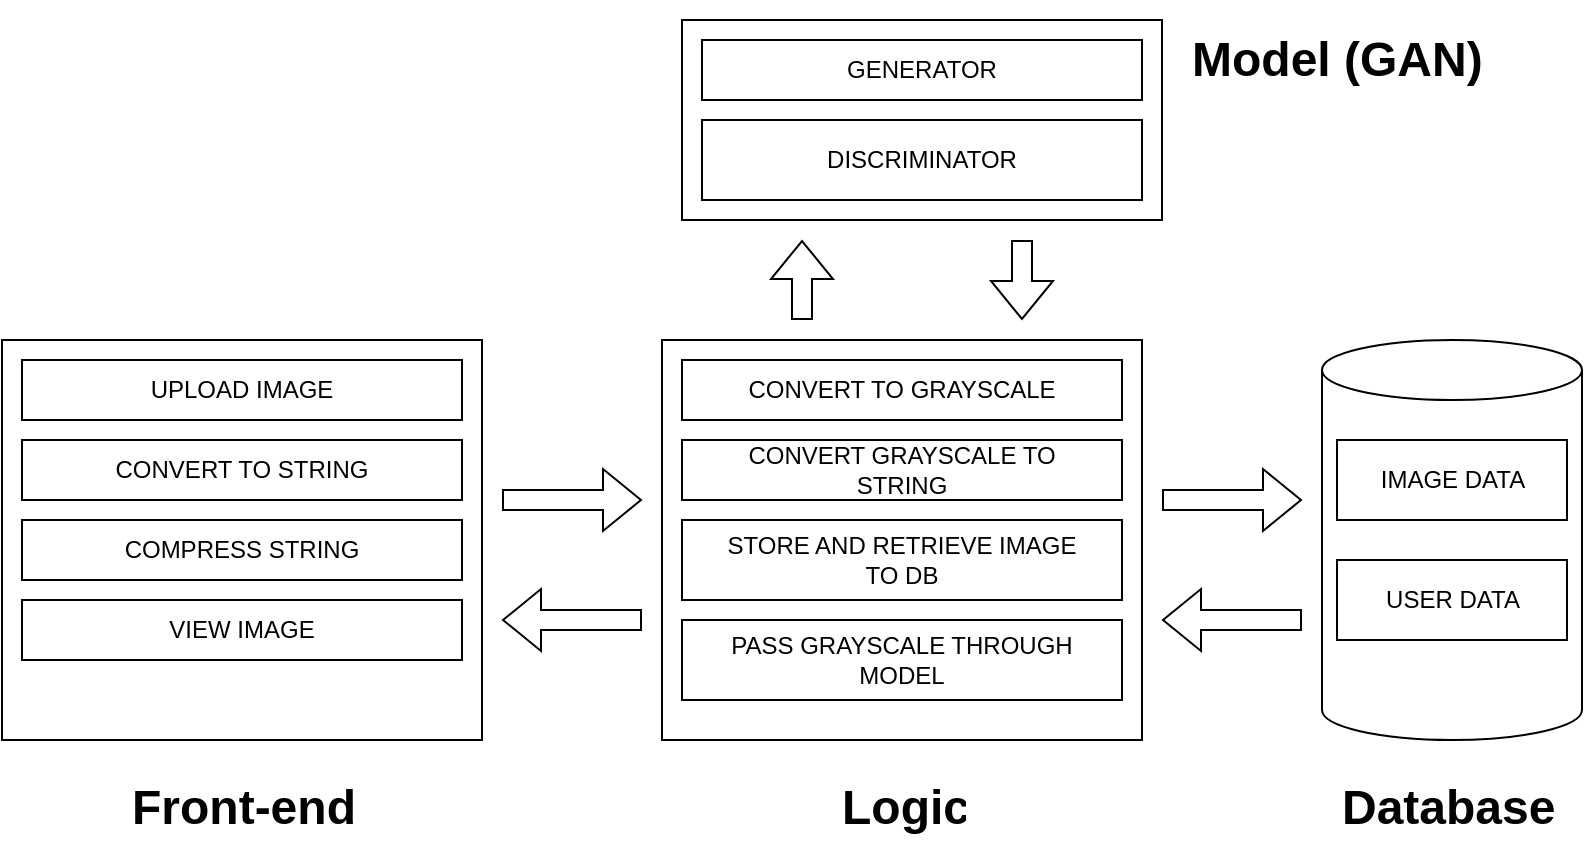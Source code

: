 <mxfile version="21.2.1" type="github">
  <diagram name="Page-1" id="XmZhTmgTyoUgcUrgXPM3">
    <mxGraphModel dx="1257" dy="564" grid="1" gridSize="10" guides="1" tooltips="1" connect="1" arrows="1" fold="1" page="1" pageScale="1" pageWidth="1169" pageHeight="827" background="#ffffff" math="0" shadow="0">
      <root>
        <mxCell id="0" />
        <mxCell id="1" parent="0" />
        <mxCell id="2kASQM_y_QEqEqbO0Nvf-1" value="" style="rounded=0;whiteSpace=wrap;html=1;spacing=21;fontFamily=Helvetica;" parent="1" vertex="1">
          <mxGeometry x="60" y="200" width="240" height="200" as="geometry" />
        </mxCell>
        <mxCell id="2kASQM_y_QEqEqbO0Nvf-2" value="" style="rounded=0;whiteSpace=wrap;html=1;spacing=21;fontFamily=Helvetica;" parent="1" vertex="1">
          <mxGeometry x="390" y="200" width="240" height="200" as="geometry" />
        </mxCell>
        <mxCell id="2kASQM_y_QEqEqbO0Nvf-3" value="" style="rounded=0;whiteSpace=wrap;html=1;spacing=21;fontFamily=Helvetica;" parent="1" vertex="1">
          <mxGeometry x="400" y="40" width="240" height="100" as="geometry" />
        </mxCell>
        <mxCell id="2kASQM_y_QEqEqbO0Nvf-4" value="" style="shape=cylinder3;whiteSpace=wrap;html=1;boundedLbl=1;backgroundOutline=1;size=15;spacing=21;fontFamily=Helvetica;" parent="1" vertex="1">
          <mxGeometry x="720" y="200" width="130" height="200" as="geometry" />
        </mxCell>
        <mxCell id="2kASQM_y_QEqEqbO0Nvf-5" value="" style="shape=flexArrow;endArrow=classic;html=1;rounded=0;spacing=21;fontFamily=Helvetica;" parent="1" edge="1">
          <mxGeometry width="50" height="50" relative="1" as="geometry">
            <mxPoint x="310" y="280" as="sourcePoint" />
            <mxPoint x="380" y="280" as="targetPoint" />
          </mxGeometry>
        </mxCell>
        <mxCell id="2kASQM_y_QEqEqbO0Nvf-6" value="" style="shape=flexArrow;endArrow=classic;html=1;rounded=0;spacing=21;fontFamily=Helvetica;" parent="1" edge="1">
          <mxGeometry width="50" height="50" relative="1" as="geometry">
            <mxPoint x="640" y="280" as="sourcePoint" />
            <mxPoint x="710" y="280" as="targetPoint" />
          </mxGeometry>
        </mxCell>
        <mxCell id="2kASQM_y_QEqEqbO0Nvf-7" value="" style="shape=flexArrow;endArrow=classic;html=1;rounded=0;spacing=21;fontFamily=Helvetica;" parent="1" edge="1">
          <mxGeometry width="50" height="50" relative="1" as="geometry">
            <mxPoint x="380" y="340" as="sourcePoint" />
            <mxPoint x="310" y="340" as="targetPoint" />
          </mxGeometry>
        </mxCell>
        <mxCell id="2kASQM_y_QEqEqbO0Nvf-8" value="" style="shape=flexArrow;endArrow=classic;html=1;rounded=0;spacing=21;fontFamily=Helvetica;" parent="1" edge="1">
          <mxGeometry width="50" height="50" relative="1" as="geometry">
            <mxPoint x="710" y="340" as="sourcePoint" />
            <mxPoint x="640" y="340" as="targetPoint" />
          </mxGeometry>
        </mxCell>
        <mxCell id="2kASQM_y_QEqEqbO0Nvf-9" value="" style="shape=flexArrow;endArrow=classic;html=1;rounded=0;spacing=21;fontFamily=Helvetica;" parent="1" edge="1">
          <mxGeometry width="50" height="50" relative="1" as="geometry">
            <mxPoint x="460" y="190" as="sourcePoint" />
            <mxPoint x="460" y="150" as="targetPoint" />
          </mxGeometry>
        </mxCell>
        <mxCell id="2kASQM_y_QEqEqbO0Nvf-11" value="" style="shape=flexArrow;endArrow=classic;html=1;rounded=0;spacing=21;fontFamily=Helvetica;" parent="1" edge="1">
          <mxGeometry width="50" height="50" relative="1" as="geometry">
            <mxPoint x="570" y="150" as="sourcePoint" />
            <mxPoint x="570" y="190" as="targetPoint" />
          </mxGeometry>
        </mxCell>
        <mxCell id="2kASQM_y_QEqEqbO0Nvf-12" value="UPLOAD IMAGE" style="rounded=0;whiteSpace=wrap;html=1;spacing=21;fontFamily=Helvetica;" parent="1" vertex="1">
          <mxGeometry x="70" y="210" width="220" height="30" as="geometry" />
        </mxCell>
        <mxCell id="2kASQM_y_QEqEqbO0Nvf-13" value="CONVERT TO STRING" style="rounded=0;whiteSpace=wrap;html=1;spacing=21;fontFamily=Helvetica;" parent="1" vertex="1">
          <mxGeometry x="70" y="250" width="220" height="30" as="geometry" />
        </mxCell>
        <mxCell id="2kASQM_y_QEqEqbO0Nvf-14" value="COMPRESS STRING" style="rounded=0;whiteSpace=wrap;html=1;spacing=21;fontFamily=Helvetica;" parent="1" vertex="1">
          <mxGeometry x="70" y="290" width="220" height="30" as="geometry" />
        </mxCell>
        <mxCell id="2kASQM_y_QEqEqbO0Nvf-15" value="VIEW IMAGE" style="rounded=0;whiteSpace=wrap;html=1;spacing=21;fontFamily=Helvetica;" parent="1" vertex="1">
          <mxGeometry x="70" y="330" width="220" height="30" as="geometry" />
        </mxCell>
        <mxCell id="2kASQM_y_QEqEqbO0Nvf-16" value="CONVERT TO GRAYSCALE" style="rounded=0;whiteSpace=wrap;html=1;spacing=21;fontFamily=Helvetica;" parent="1" vertex="1">
          <mxGeometry x="400" y="210" width="220" height="30" as="geometry" />
        </mxCell>
        <mxCell id="2kASQM_y_QEqEqbO0Nvf-17" value="STORE AND RETRIEVE IMAGE TO DB" style="rounded=0;whiteSpace=wrap;html=1;spacing=21;fontFamily=Helvetica;" parent="1" vertex="1">
          <mxGeometry x="400" y="290" width="220" height="40" as="geometry" />
        </mxCell>
        <mxCell id="2kASQM_y_QEqEqbO0Nvf-18" value="CONVERT GRAYSCALE TO STRING" style="rounded=0;whiteSpace=wrap;html=1;spacing=21;fontFamily=Helvetica;" parent="1" vertex="1">
          <mxGeometry x="400" y="250" width="220" height="30" as="geometry" />
        </mxCell>
        <mxCell id="2kASQM_y_QEqEqbO0Nvf-20" value="PASS GRAYSCALE THROUGH MODEL" style="rounded=0;whiteSpace=wrap;html=1;spacing=21;fontFamily=Helvetica;" parent="1" vertex="1">
          <mxGeometry x="400" y="340" width="220" height="40" as="geometry" />
        </mxCell>
        <mxCell id="2kASQM_y_QEqEqbO0Nvf-21" value="IMAGE DATA" style="rounded=0;whiteSpace=wrap;html=1;fontFamily=Helvetica;" parent="1" vertex="1">
          <mxGeometry x="727.5" y="250" width="115" height="40" as="geometry" />
        </mxCell>
        <mxCell id="2kASQM_y_QEqEqbO0Nvf-22" value="USER DATA" style="rounded=0;whiteSpace=wrap;html=1;fontFamily=Helvetica;" parent="1" vertex="1">
          <mxGeometry x="727.5" y="310" width="115" height="40" as="geometry" />
        </mxCell>
        <mxCell id="2kASQM_y_QEqEqbO0Nvf-23" value="GENERATOR" style="rounded=0;whiteSpace=wrap;html=1;fontFamily=Helvetica;" parent="1" vertex="1">
          <mxGeometry x="410" y="50" width="220" height="30" as="geometry" />
        </mxCell>
        <mxCell id="2kASQM_y_QEqEqbO0Nvf-24" value="DISCRIMINATOR" style="rounded=0;whiteSpace=wrap;html=1;fontFamily=Helvetica;" parent="1" vertex="1">
          <mxGeometry x="410" y="90" width="220" height="40" as="geometry" />
        </mxCell>
        <mxCell id="r7mqtAv-C2gGXNPb0Nu0-2" value="&lt;h1&gt;Front-end&lt;/h1&gt;" style="text;html=1;strokeColor=none;fillColor=none;spacing=5;spacingTop=-20;whiteSpace=wrap;overflow=hidden;rounded=0;fontFamily=Helvetica;" vertex="1" parent="1">
          <mxGeometry x="120" y="414" width="120" height="40" as="geometry" />
        </mxCell>
        <mxCell id="r7mqtAv-C2gGXNPb0Nu0-3" value="&lt;h1&gt;Logic&lt;/h1&gt;" style="text;html=1;strokeColor=none;fillColor=none;spacing=5;spacingTop=-20;whiteSpace=wrap;overflow=hidden;rounded=0;fontFamily=Helvetica;" vertex="1" parent="1">
          <mxGeometry x="475" y="414" width="70" height="40" as="geometry" />
        </mxCell>
        <mxCell id="r7mqtAv-C2gGXNPb0Nu0-4" value="&lt;h1&gt;Database&lt;/h1&gt;" style="text;html=1;strokeColor=none;fillColor=none;spacing=5;spacingTop=-20;whiteSpace=wrap;overflow=hidden;rounded=0;fontFamily=Helvetica;" vertex="1" parent="1">
          <mxGeometry x="725" y="414" width="120" height="40" as="geometry" />
        </mxCell>
        <mxCell id="r7mqtAv-C2gGXNPb0Nu0-5" value="&lt;h1&gt;Model (GAN)&lt;/h1&gt;" style="text;html=1;strokeColor=none;fillColor=none;spacing=5;spacingTop=-20;whiteSpace=wrap;overflow=hidden;rounded=0;fontFamily=Helvetica;" vertex="1" parent="1">
          <mxGeometry x="650" y="40" width="165" height="40" as="geometry" />
        </mxCell>
      </root>
    </mxGraphModel>
  </diagram>
</mxfile>
